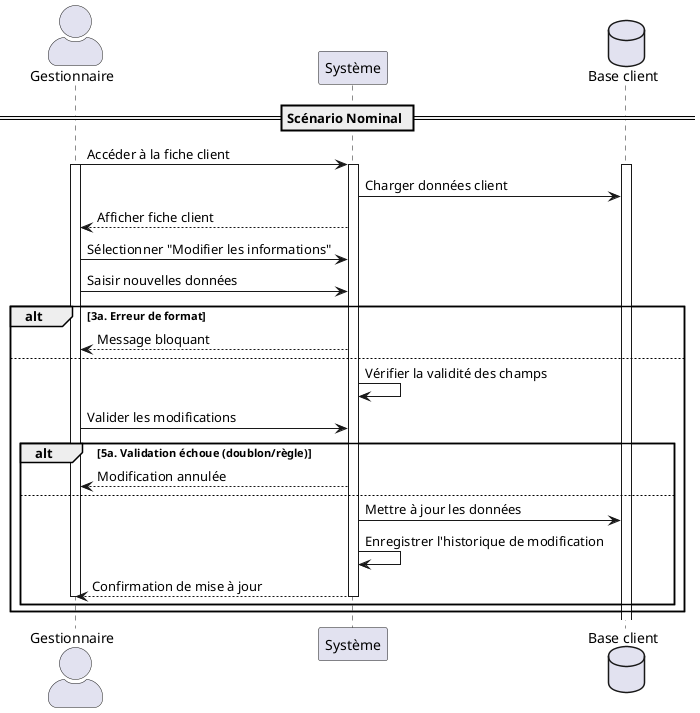 @startuml UC014
skinparam actorStyle awesome

actor "Gestionnaire" as Gestionnaire
participant "Système" as System
database "Base client" as BaseClient

== Scénario Nominal ==
Gestionnaire -> System : Accéder à la fiche client
activate Gestionnaire
activate System
activate BaseClient
System -> BaseClient : Charger données client
System --> Gestionnaire : Afficher fiche client
Gestionnaire -> System : Sélectionner "Modifier les informations"
Gestionnaire -> System : Saisir nouvelles données

alt 3a. Erreur de format
    System --> Gestionnaire : Message bloquant
else
    System -> System : Vérifier la validité des champs
    Gestionnaire -> System : Valider les modifications
    alt 5a. Validation échoue (doublon/règle)
        System --> Gestionnaire : Modification annulée
    else
        System -> BaseClient : Mettre à jour les données
        System -> System : Enregistrer l'historique de modification
        System --> Gestionnaire : Confirmation de mise à jour
        deactivate System
        deactivate Gestionnaire
    end
end
@enduml
